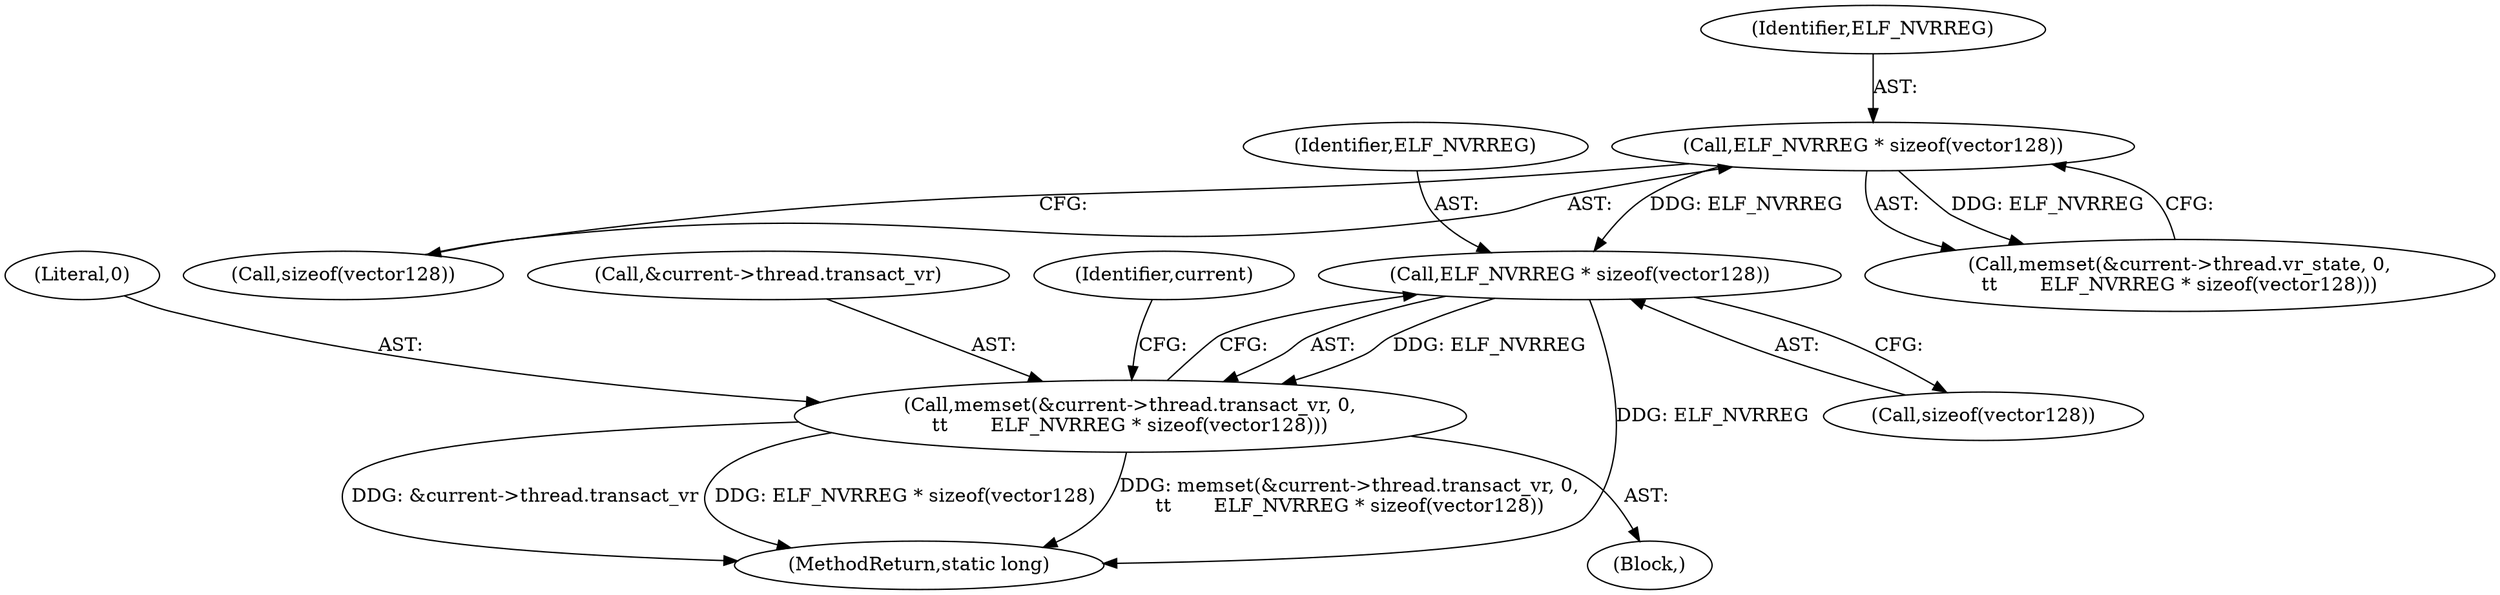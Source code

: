 digraph "0_linux_d2b9d2a5ad5ef04ff978c9923d19730cb05efd55@API" {
"1000252" [label="(Call,ELF_NVRREG * sizeof(vector128))"];
"1000240" [label="(Call,ELF_NVRREG * sizeof(vector128))"];
"1000244" [label="(Call,memset(&current->thread.transact_vr, 0,\n\t\t       ELF_NVRREG * sizeof(vector128)))"];
"1000253" [label="(Identifier,ELF_NVRREG)"];
"1000231" [label="(Block,)"];
"1000244" [label="(Call,memset(&current->thread.transact_vr, 0,\n\t\t       ELF_NVRREG * sizeof(vector128)))"];
"1000242" [label="(Call,sizeof(vector128))"];
"1000252" [label="(Call,ELF_NVRREG * sizeof(vector128))"];
"1000251" [label="(Literal,0)"];
"1000241" [label="(Identifier,ELF_NVRREG)"];
"1000245" [label="(Call,&current->thread.transact_vr)"];
"1000232" [label="(Call,memset(&current->thread.vr_state, 0,\n\t\t       ELF_NVRREG * sizeof(vector128)))"];
"1000240" [label="(Call,ELF_NVRREG * sizeof(vector128))"];
"1000533" [label="(MethodReturn,static long)"];
"1000254" [label="(Call,sizeof(vector128))"];
"1000261" [label="(Identifier,current)"];
"1000252" -> "1000244"  [label="AST: "];
"1000252" -> "1000254"  [label="CFG: "];
"1000253" -> "1000252"  [label="AST: "];
"1000254" -> "1000252"  [label="AST: "];
"1000244" -> "1000252"  [label="CFG: "];
"1000252" -> "1000533"  [label="DDG: ELF_NVRREG"];
"1000252" -> "1000244"  [label="DDG: ELF_NVRREG"];
"1000240" -> "1000252"  [label="DDG: ELF_NVRREG"];
"1000240" -> "1000232"  [label="AST: "];
"1000240" -> "1000242"  [label="CFG: "];
"1000241" -> "1000240"  [label="AST: "];
"1000242" -> "1000240"  [label="AST: "];
"1000232" -> "1000240"  [label="CFG: "];
"1000240" -> "1000232"  [label="DDG: ELF_NVRREG"];
"1000244" -> "1000231"  [label="AST: "];
"1000245" -> "1000244"  [label="AST: "];
"1000251" -> "1000244"  [label="AST: "];
"1000261" -> "1000244"  [label="CFG: "];
"1000244" -> "1000533"  [label="DDG: ELF_NVRREG * sizeof(vector128)"];
"1000244" -> "1000533"  [label="DDG: memset(&current->thread.transact_vr, 0,\n\t\t       ELF_NVRREG * sizeof(vector128))"];
"1000244" -> "1000533"  [label="DDG: &current->thread.transact_vr"];
}
